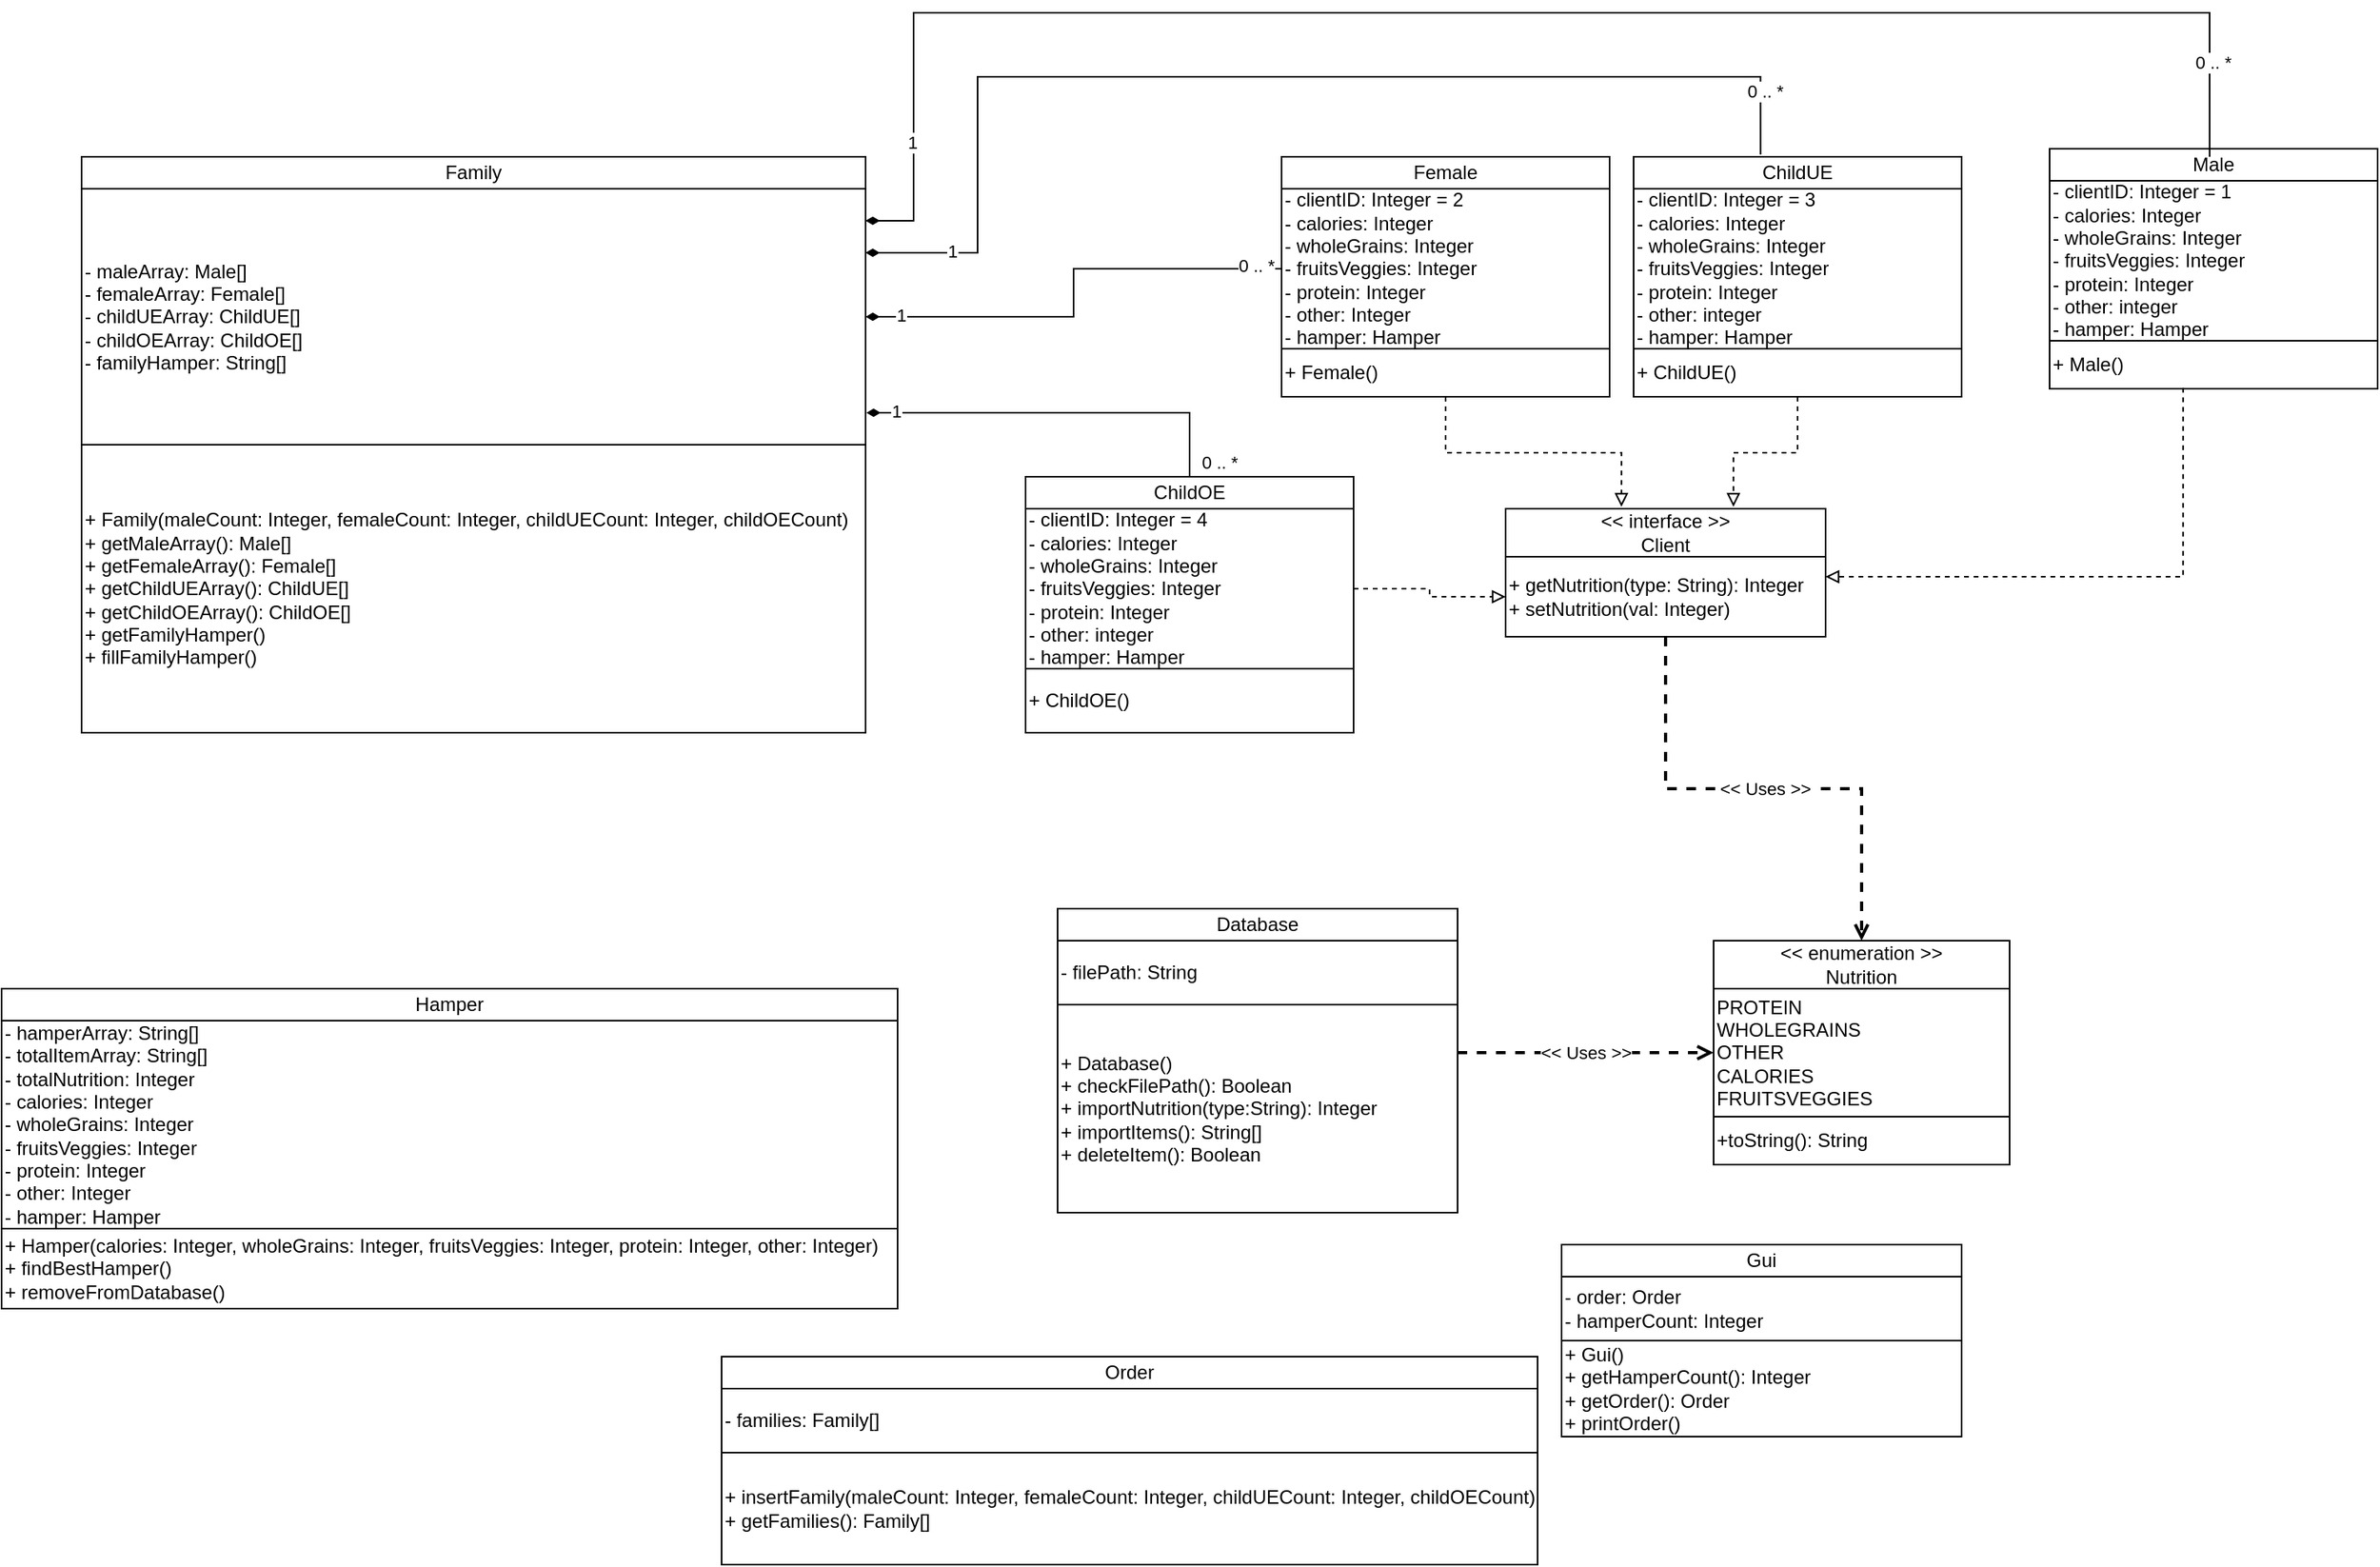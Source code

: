 <mxfile version="16.5.1" type="device"><diagram id="vH5qBAuG7QvGML_EAytG" name="Page-1"><mxGraphModel dx="278" dy="172" grid="1" gridSize="10" guides="1" tooltips="1" connect="1" arrows="1" fold="1" page="1" pageScale="1" pageWidth="850" pageHeight="1100" math="0" shadow="0"><root><mxCell id="0"/><mxCell id="1" parent="0"/><mxCell id="cVsWmdAmQqyKJKdyvhK0-1" value="- maleArray: Male[]&lt;br&gt;- femaleArray: Female[]&lt;br&gt;- childUEArray: ChildUE[]&lt;br&gt;- childOEArray: ChildOE[]&lt;br&gt;- familyHamper: String[]" style="rounded=0;whiteSpace=wrap;html=1;align=left;" vertex="1" parent="1"><mxGeometry x="120" y="160" width="490" height="160" as="geometry"/></mxCell><mxCell id="cVsWmdAmQqyKJKdyvhK0-2" value="Family" style="rounded=0;whiteSpace=wrap;html=1;" vertex="1" parent="1"><mxGeometry x="120" y="140" width="490" height="20" as="geometry"/></mxCell><mxCell id="cVsWmdAmQqyKJKdyvhK0-3" value="+ Family(maleCount: Integer, femaleCount: Integer, childUECount: Integer, childOECount)&lt;br&gt;+ getMaleArray(): Male[]&lt;br&gt;+ getFemaleArray(): Female[]&lt;br&gt;+ getChildUEArray(): ChildUE[]&lt;br&gt;+ getChildOEArray(): ChildOE[]&lt;br&gt;+ getFamilyHamper()&lt;br&gt;+ fillFamilyHamper()" style="rounded=0;whiteSpace=wrap;html=1;align=left;" vertex="1" parent="1"><mxGeometry x="120" y="320" width="490" height="180" as="geometry"/></mxCell><mxCell id="cVsWmdAmQqyKJKdyvhK0-4" value="Male" style="rounded=0;whiteSpace=wrap;html=1;" vertex="1" parent="1"><mxGeometry x="1350" y="135" width="205" height="20" as="geometry"/></mxCell><mxCell id="cVsWmdAmQqyKJKdyvhK0-5" value="- clientID: Integer = 1&lt;br&gt;- calories: Integer&lt;br&gt;- wholeGrains: Integer&lt;br&gt;- fruitsVeggies: Integer&lt;br&gt;- protein: Integer&lt;br&gt;- other: integer&lt;br&gt;- hamper: Hamper" style="rounded=0;whiteSpace=wrap;html=1;align=left;" vertex="1" parent="1"><mxGeometry x="1350" y="155" width="205" height="100" as="geometry"/></mxCell><mxCell id="cVsWmdAmQqyKJKdyvhK0-6" value="+ Male()&lt;br&gt;" style="rounded=0;whiteSpace=wrap;html=1;align=left;" vertex="1" parent="1"><mxGeometry x="1350" y="255" width="205" height="30" as="geometry"/></mxCell><mxCell id="cVsWmdAmQqyKJKdyvhK0-7" value="Female" style="rounded=0;whiteSpace=wrap;html=1;" vertex="1" parent="1"><mxGeometry x="870" y="140" width="205" height="20" as="geometry"/></mxCell><mxCell id="cVsWmdAmQqyKJKdyvhK0-50" style="edgeStyle=orthogonalEdgeStyle;rounded=0;orthogonalLoop=1;jettySize=auto;html=1;entryX=1;entryY=0.5;entryDx=0;entryDy=0;endArrow=diamondThin;endFill=1;" edge="1" parent="1" source="cVsWmdAmQqyKJKdyvhK0-8" target="cVsWmdAmQqyKJKdyvhK0-1"><mxGeometry relative="1" as="geometry"/></mxCell><mxCell id="cVsWmdAmQqyKJKdyvhK0-51" value="1" style="edgeLabel;html=1;align=center;verticalAlign=middle;resizable=0;points=[];" vertex="1" connectable="0" parent="cVsWmdAmQqyKJKdyvhK0-50"><mxGeometry x="0.851" y="-1" relative="1" as="geometry"><mxPoint as="offset"/></mxGeometry></mxCell><mxCell id="cVsWmdAmQqyKJKdyvhK0-52" value="0 .. *" style="edgeLabel;html=1;align=center;verticalAlign=middle;resizable=0;points=[];" vertex="1" connectable="0" parent="cVsWmdAmQqyKJKdyvhK0-50"><mxGeometry x="-0.888" y="-2" relative="1" as="geometry"><mxPoint as="offset"/></mxGeometry></mxCell><mxCell id="cVsWmdAmQqyKJKdyvhK0-8" value="- clientID: Integer = 2&lt;br&gt;- calories: Integer&lt;br&gt;- wholeGrains: Integer&lt;br&gt;- fruitsVeggies: Integer&lt;br&gt;- protein: Integer&lt;br&gt;- other: Integer&lt;br&gt;- hamper: Hamper" style="rounded=0;whiteSpace=wrap;html=1;align=left;" vertex="1" parent="1"><mxGeometry x="870" y="160" width="205" height="100" as="geometry"/></mxCell><mxCell id="cVsWmdAmQqyKJKdyvhK0-9" value="+ Female()" style="rounded=0;whiteSpace=wrap;html=1;align=left;" vertex="1" parent="1"><mxGeometry x="870" y="260" width="205" height="30" as="geometry"/></mxCell><mxCell id="cVsWmdAmQqyKJKdyvhK0-10" value="ChildUE" style="rounded=0;whiteSpace=wrap;html=1;" vertex="1" parent="1"><mxGeometry x="1090" y="140" width="205" height="20" as="geometry"/></mxCell><mxCell id="cVsWmdAmQqyKJKdyvhK0-11" value="- clientID: Integer = 3&lt;br&gt;- calories: Integer&lt;br&gt;- wholeGrains: Integer&lt;br&gt;- fruitsVeggies: Integer&lt;br&gt;- protein: Integer&lt;br&gt;- other: integer&lt;br&gt;- hamper: Hamper" style="rounded=0;whiteSpace=wrap;html=1;align=left;" vertex="1" parent="1"><mxGeometry x="1090" y="160" width="205" height="100" as="geometry"/></mxCell><mxCell id="cVsWmdAmQqyKJKdyvhK0-12" value="+ ChildUE()" style="rounded=0;whiteSpace=wrap;html=1;align=left;" vertex="1" parent="1"><mxGeometry x="1090" y="260" width="205" height="30" as="geometry"/></mxCell><mxCell id="cVsWmdAmQqyKJKdyvhK0-13" value="ChildOE" style="rounded=0;whiteSpace=wrap;html=1;" vertex="1" parent="1"><mxGeometry x="710" y="340" width="205" height="20" as="geometry"/></mxCell><mxCell id="cVsWmdAmQqyKJKdyvhK0-46" style="edgeStyle=orthogonalEdgeStyle;rounded=0;orthogonalLoop=1;jettySize=auto;html=1;entryX=0;entryY=0.5;entryDx=0;entryDy=0;endArrow=block;endFill=0;dashed=1;" edge="1" parent="1" source="cVsWmdAmQqyKJKdyvhK0-14" target="cVsWmdAmQqyKJKdyvhK0-21"><mxGeometry relative="1" as="geometry"/></mxCell><mxCell id="cVsWmdAmQqyKJKdyvhK0-14" value="- clientID: Integer = 4&lt;br&gt;- calories: Integer&lt;br&gt;- wholeGrains: Integer&lt;br&gt;- fruitsVeggies: Integer&lt;br&gt;- protein: Integer&lt;br&gt;- other: integer&lt;br&gt;- hamper: Hamper" style="rounded=0;whiteSpace=wrap;html=1;align=left;" vertex="1" parent="1"><mxGeometry x="710" y="360" width="205" height="100" as="geometry"/></mxCell><mxCell id="cVsWmdAmQqyKJKdyvhK0-15" value="+ ChildOE()" style="rounded=0;whiteSpace=wrap;html=1;align=left;" vertex="1" parent="1"><mxGeometry x="710" y="460" width="205" height="40" as="geometry"/></mxCell><mxCell id="cVsWmdAmQqyKJKdyvhK0-16" value="Hamper" style="rounded=0;whiteSpace=wrap;html=1;" vertex="1" parent="1"><mxGeometry x="70" y="660" width="560" height="20" as="geometry"/></mxCell><mxCell id="cVsWmdAmQqyKJKdyvhK0-17" value="- hamperArray: String[]&lt;br&gt;- totalItemArray: String[]&lt;br&gt;- totalNutrition: Integer&lt;br&gt;- calories: Integer&lt;br&gt;- wholeGrains: Integer&lt;br&gt;- fruitsVeggies: Integer&lt;br&gt;- protein: Integer&lt;br&gt;- other: Integer&lt;br&gt;- hamper: Hamper" style="rounded=0;whiteSpace=wrap;html=1;align=left;" vertex="1" parent="1"><mxGeometry x="70" y="680" width="560" height="130" as="geometry"/></mxCell><mxCell id="cVsWmdAmQqyKJKdyvhK0-18" value="+ Hamper(calories: Integer, wholeGrains: Integer, fruitsVeggies: Integer, protein: Integer, other: Integer)&lt;br&gt;+ findBestHamper()&lt;br&gt;+ removeFromDatabase()" style="rounded=0;whiteSpace=wrap;html=1;align=left;" vertex="1" parent="1"><mxGeometry x="70" y="810" width="560" height="50" as="geometry"/></mxCell><mxCell id="cVsWmdAmQqyKJKdyvhK0-19" value="&amp;lt;&amp;lt; interface &amp;gt;&amp;gt;&lt;br&gt;Client" style="rounded=0;whiteSpace=wrap;html=1;" vertex="1" parent="1"><mxGeometry x="1010" y="360" width="200" height="30" as="geometry"/></mxCell><mxCell id="cVsWmdAmQqyKJKdyvhK0-21" value="&lt;span&gt;+ getNutrition(type: String): Integer&lt;/span&gt;&lt;br&gt;&lt;span&gt;+ setNutrition(val: Integer)&lt;/span&gt;" style="rounded=0;whiteSpace=wrap;html=1;align=left;" vertex="1" parent="1"><mxGeometry x="1010" y="390" width="200" height="50" as="geometry"/></mxCell><mxCell id="cVsWmdAmQqyKJKdyvhK0-22" value="Database" style="rounded=0;whiteSpace=wrap;html=1;" vertex="1" parent="1"><mxGeometry x="730" y="610" width="250" height="20" as="geometry"/></mxCell><mxCell id="cVsWmdAmQqyKJKdyvhK0-23" value="- filePath: String" style="rounded=0;whiteSpace=wrap;html=1;align=left;" vertex="1" parent="1"><mxGeometry x="730" y="630" width="250" height="40" as="geometry"/></mxCell><mxCell id="cVsWmdAmQqyKJKdyvhK0-24" value="+ Database()&lt;br&gt;+ checkFilePath(): Boolean&lt;br&gt;+ importNutrition(type:String): Integer&lt;br&gt;+ importItems(): String[]&lt;br&gt;+ deleteItem(): Boolean" style="rounded=0;whiteSpace=wrap;html=1;align=left;" vertex="1" parent="1"><mxGeometry x="730" y="670" width="250" height="130" as="geometry"/></mxCell><mxCell id="cVsWmdAmQqyKJKdyvhK0-31" value="Order" style="rounded=0;whiteSpace=wrap;html=1;" vertex="1" parent="1"><mxGeometry x="520" y="890" width="510" height="20" as="geometry"/></mxCell><mxCell id="cVsWmdAmQqyKJKdyvhK0-32" value="- families: Family[]&amp;nbsp;" style="rounded=0;whiteSpace=wrap;html=1;align=left;" vertex="1" parent="1"><mxGeometry x="520" y="910" width="510" height="40" as="geometry"/></mxCell><mxCell id="cVsWmdAmQqyKJKdyvhK0-33" value="+ insertFamily(maleCount: Integer, femaleCount: Integer, childUECount: Integer, childOECount)&lt;br&gt;+ getFamilies(): Family[]" style="rounded=0;whiteSpace=wrap;html=1;align=left;" vertex="1" parent="1"><mxGeometry x="520" y="950" width="510" height="70" as="geometry"/></mxCell><mxCell id="cVsWmdAmQqyKJKdyvhK0-34" value="Gui" style="rounded=0;whiteSpace=wrap;html=1;" vertex="1" parent="1"><mxGeometry x="1045" y="820" width="250" height="20" as="geometry"/></mxCell><mxCell id="cVsWmdAmQqyKJKdyvhK0-35" value="- order: Order&lt;br&gt;- hamperCount: Integer" style="rounded=0;whiteSpace=wrap;html=1;align=left;" vertex="1" parent="1"><mxGeometry x="1045" y="840" width="250" height="40" as="geometry"/></mxCell><mxCell id="cVsWmdAmQqyKJKdyvhK0-36" value="+ Gui()&lt;br&gt;+ getHamperCount(): Integer&lt;br&gt;+ getOrder(): Order&lt;br&gt;+ printOrder()" style="rounded=0;whiteSpace=wrap;html=1;align=left;" vertex="1" parent="1"><mxGeometry x="1045" y="880" width="250" height="60" as="geometry"/></mxCell><mxCell id="cVsWmdAmQqyKJKdyvhK0-37" value="&amp;lt;&amp;lt; enumeration &amp;gt;&amp;gt;&lt;br&gt;Nutrition" style="rounded=0;whiteSpace=wrap;html=1;" vertex="1" parent="1"><mxGeometry x="1140" y="630" width="185" height="30" as="geometry"/></mxCell><mxCell id="cVsWmdAmQqyKJKdyvhK0-41" value="PROTEIN&lt;br&gt;WHOLEGRAINS&lt;br&gt;OTHER&lt;br&gt;CALORIES&lt;br&gt;FRUITSVEGGIES" style="rounded=0;whiteSpace=wrap;html=1;align=left;" vertex="1" parent="1"><mxGeometry x="1140" y="660" width="185" height="80" as="geometry"/></mxCell><mxCell id="cVsWmdAmQqyKJKdyvhK0-42" value="+toString(): String" style="rounded=0;whiteSpace=wrap;html=1;align=left;" vertex="1" parent="1"><mxGeometry x="1140" y="740" width="185" height="30" as="geometry"/></mxCell><mxCell id="cVsWmdAmQqyKJKdyvhK0-43" value="&amp;lt;&amp;lt; Uses &amp;gt;&amp;gt;" style="endArrow=open;dashed=1;html=1;strokeWidth=2;rounded=0;endFill=0;entryX=0;entryY=0.5;entryDx=0;entryDy=0;" edge="1" parent="1" target="cVsWmdAmQqyKJKdyvhK0-41"><mxGeometry width="50" height="50" relative="1" as="geometry"><mxPoint x="980" y="700" as="sourcePoint"/><mxPoint x="1030" y="650" as="targetPoint"/></mxGeometry></mxCell><mxCell id="cVsWmdAmQqyKJKdyvhK0-44" value="&amp;lt;&amp;lt; Uses &amp;gt;&amp;gt;" style="endArrow=open;dashed=1;html=1;strokeWidth=2;rounded=0;endFill=0;exitX=0.5;exitY=1;exitDx=0;exitDy=0;entryX=0.5;entryY=0;entryDx=0;entryDy=0;edgeStyle=orthogonalEdgeStyle;" edge="1" parent="1" source="cVsWmdAmQqyKJKdyvhK0-21" target="cVsWmdAmQqyKJKdyvhK0-37"><mxGeometry width="50" height="50" relative="1" as="geometry"><mxPoint x="1112.5" y="470.0" as="sourcePoint"/><mxPoint x="1230" y="620" as="targetPoint"/></mxGeometry></mxCell><mxCell id="cVsWmdAmQqyKJKdyvhK0-47" style="edgeStyle=orthogonalEdgeStyle;rounded=0;orthogonalLoop=1;jettySize=auto;html=1;entryX=0.362;entryY=-0.041;entryDx=0;entryDy=0;endArrow=block;endFill=0;dashed=1;exitX=0.5;exitY=1;exitDx=0;exitDy=0;entryPerimeter=0;" edge="1" parent="1" source="cVsWmdAmQqyKJKdyvhK0-9" target="cVsWmdAmQqyKJKdyvhK0-19"><mxGeometry relative="1" as="geometry"><mxPoint x="940" y="315" as="sourcePoint"/><mxPoint x="1100" y="340" as="targetPoint"/></mxGeometry></mxCell><mxCell id="cVsWmdAmQqyKJKdyvhK0-48" style="edgeStyle=orthogonalEdgeStyle;rounded=0;orthogonalLoop=1;jettySize=auto;html=1;entryX=0.712;entryY=-0.041;entryDx=0;entryDy=0;endArrow=block;endFill=0;dashed=1;exitX=0.5;exitY=1;exitDx=0;exitDy=0;entryPerimeter=0;" edge="1" parent="1" source="cVsWmdAmQqyKJKdyvhK0-12" target="cVsWmdAmQqyKJKdyvhK0-19"><mxGeometry relative="1" as="geometry"><mxPoint x="982.5" y="300" as="sourcePoint"/><mxPoint x="1120" y="370" as="targetPoint"/></mxGeometry></mxCell><mxCell id="cVsWmdAmQqyKJKdyvhK0-49" style="edgeStyle=orthogonalEdgeStyle;rounded=0;orthogonalLoop=1;jettySize=auto;html=1;entryX=1;entryY=0.25;entryDx=0;entryDy=0;endArrow=block;endFill=0;dashed=1;exitX=0.407;exitY=0.978;exitDx=0;exitDy=0;exitPerimeter=0;" edge="1" parent="1" source="cVsWmdAmQqyKJKdyvhK0-6" target="cVsWmdAmQqyKJKdyvhK0-21"><mxGeometry relative="1" as="geometry"><mxPoint x="1440.1" y="310" as="sourcePoint"/><mxPoint x="1400" y="378.77" as="targetPoint"/></mxGeometry></mxCell><mxCell id="cVsWmdAmQqyKJKdyvhK0-53" style="edgeStyle=orthogonalEdgeStyle;rounded=0;orthogonalLoop=1;jettySize=auto;html=1;entryX=1;entryY=0.5;entryDx=0;entryDy=0;endArrow=diamondThin;endFill=1;exitX=0.387;exitY=-0.066;exitDx=0;exitDy=0;exitPerimeter=0;" edge="1" parent="1" source="cVsWmdAmQqyKJKdyvhK0-10"><mxGeometry relative="1" as="geometry"><mxPoint x="870" y="170.003" as="sourcePoint"/><mxPoint x="610.0" y="199.95" as="targetPoint"/><Array as="points"><mxPoint x="1169" y="90"/><mxPoint x="680" y="90"/><mxPoint x="680" y="200"/></Array></mxGeometry></mxCell><mxCell id="cVsWmdAmQqyKJKdyvhK0-54" value="1" style="edgeLabel;html=1;align=center;verticalAlign=middle;resizable=0;points=[];" vertex="1" connectable="0" parent="cVsWmdAmQqyKJKdyvhK0-53"><mxGeometry x="0.851" y="-1" relative="1" as="geometry"><mxPoint as="offset"/></mxGeometry></mxCell><mxCell id="cVsWmdAmQqyKJKdyvhK0-55" value="0 .. *" style="edgeLabel;html=1;align=center;verticalAlign=middle;resizable=0;points=[];" vertex="1" connectable="0" parent="cVsWmdAmQqyKJKdyvhK0-53"><mxGeometry x="-0.888" y="-2" relative="1" as="geometry"><mxPoint as="offset"/></mxGeometry></mxCell><mxCell id="cVsWmdAmQqyKJKdyvhK0-56" style="edgeStyle=orthogonalEdgeStyle;rounded=0;orthogonalLoop=1;jettySize=auto;html=1;entryX=1;entryY=0.5;entryDx=0;entryDy=0;endArrow=diamondThin;endFill=1;exitX=0.488;exitY=0.25;exitDx=0;exitDy=0;exitPerimeter=0;" edge="1" parent="1" source="cVsWmdAmQqyKJKdyvhK0-4"><mxGeometry relative="1" as="geometry"><mxPoint x="1450" y="130" as="sourcePoint"/><mxPoint x="610.0" y="179.95" as="targetPoint"/><Array as="points"><mxPoint x="1450" y="50"/><mxPoint x="640" y="50"/><mxPoint x="640" y="180"/></Array></mxGeometry></mxCell><mxCell id="cVsWmdAmQqyKJKdyvhK0-57" value="1" style="edgeLabel;html=1;align=center;verticalAlign=middle;resizable=0;points=[];" vertex="1" connectable="0" parent="cVsWmdAmQqyKJKdyvhK0-56"><mxGeometry x="0.851" y="-1" relative="1" as="geometry"><mxPoint as="offset"/></mxGeometry></mxCell><mxCell id="cVsWmdAmQqyKJKdyvhK0-58" value="0 .. *" style="edgeLabel;html=1;align=center;verticalAlign=middle;resizable=0;points=[];" vertex="1" connectable="0" parent="cVsWmdAmQqyKJKdyvhK0-56"><mxGeometry x="-0.888" y="-2" relative="1" as="geometry"><mxPoint as="offset"/></mxGeometry></mxCell><mxCell id="cVsWmdAmQqyKJKdyvhK0-59" style="edgeStyle=orthogonalEdgeStyle;rounded=0;orthogonalLoop=1;jettySize=auto;html=1;entryX=1.001;entryY=0.875;entryDx=0;entryDy=0;endArrow=diamondThin;endFill=1;entryPerimeter=0;exitX=0.5;exitY=0;exitDx=0;exitDy=0;" edge="1" parent="1" source="cVsWmdAmQqyKJKdyvhK0-13" target="cVsWmdAmQqyKJKdyvhK0-1"><mxGeometry relative="1" as="geometry"><mxPoint x="890" y="289.941" as="sourcePoint"/><mxPoint x="630" y="320" as="targetPoint"/></mxGeometry></mxCell><mxCell id="cVsWmdAmQqyKJKdyvhK0-60" value="1" style="edgeLabel;html=1;align=center;verticalAlign=middle;resizable=0;points=[];" vertex="1" connectable="0" parent="cVsWmdAmQqyKJKdyvhK0-59"><mxGeometry x="0.851" y="-1" relative="1" as="geometry"><mxPoint as="offset"/></mxGeometry></mxCell><mxCell id="cVsWmdAmQqyKJKdyvhK0-61" value="0 .. *" style="edgeLabel;html=1;align=center;verticalAlign=middle;resizable=0;points=[];" vertex="1" connectable="0" parent="cVsWmdAmQqyKJKdyvhK0-59"><mxGeometry x="-0.888" y="-2" relative="1" as="geometry"><mxPoint x="16" y="4" as="offset"/></mxGeometry></mxCell></root></mxGraphModel></diagram></mxfile>